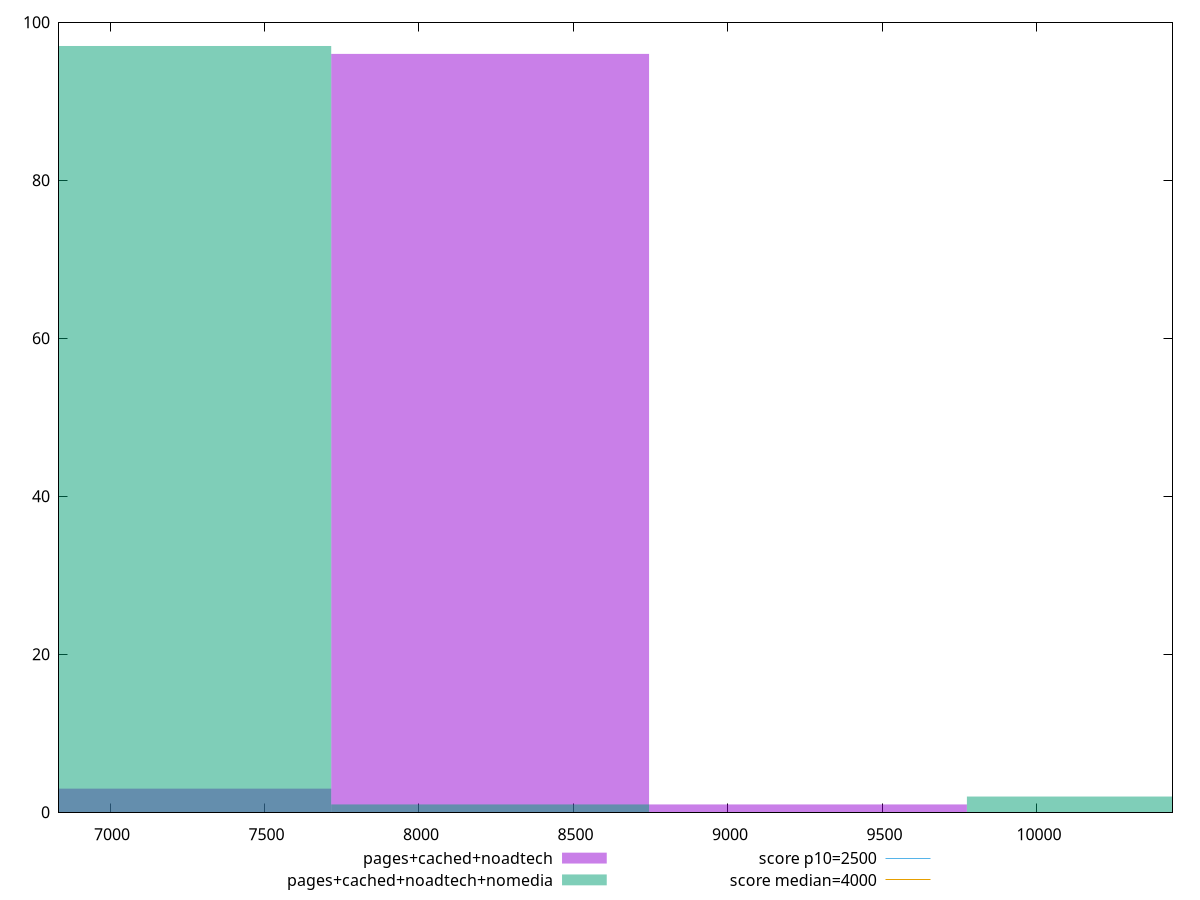 reset

$pagesCachedNoadtech <<EOF
9259.081604085488 1
8230.2947591871 96
7201.5079142887125 3
EOF

$pagesCachedNoadtechNomedia <<EOF
10287.868448983874 2
7201.5079142887125 97
8230.2947591871 1
EOF

set key outside below
set boxwidth 1028.7868448983875
set xrange [6834.8009999999995:10438.917499999996]
set yrange [0:100]
set trange [0:100]
set style fill transparent solid 0.5 noborder

set parametric
set terminal svg size 640, 500 enhanced background rgb 'white'
set output "report_00017_2021-02-10T15-08-03.406Z/largest-contentful-paint/comparison/histogram/2_vs_3.svg"

plot $pagesCachedNoadtech title "pages+cached+noadtech" with boxes, \
     $pagesCachedNoadtechNomedia title "pages+cached+noadtech+nomedia" with boxes, \
     2500,t title "score p10=2500", \
     4000,t title "score median=4000"

reset
